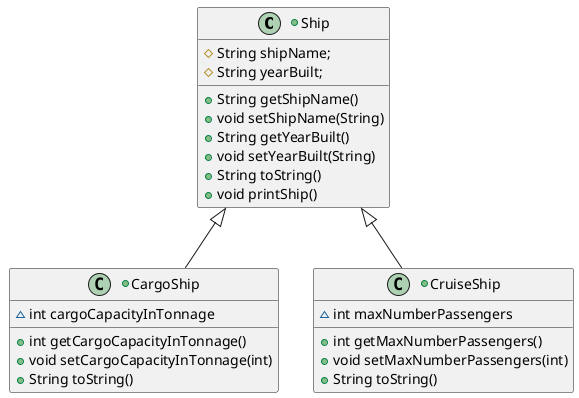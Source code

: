 @startuml
'https://plantuml.com/class-diagram

+class Ship {
    #String shipName;
    #String yearBuilt;
    +String getShipName()
    +void setShipName(String)
    +String getYearBuilt()
    +void setYearBuilt(String)
    +String toString()
    +void printShip()
}

+class CargoShip {
    ~int cargoCapacityInTonnage
    +int getCargoCapacityInTonnage()
    +void setCargoCapacityInTonnage(int)
    +String toString()
}

+class CruiseShip {
    ~int maxNumberPassengers
    +int getMaxNumberPassengers()
    +void setMaxNumberPassengers(int)
    +String toString()
}

Ship <|-- CargoShip
Ship <|-- CruiseShip



@enduml